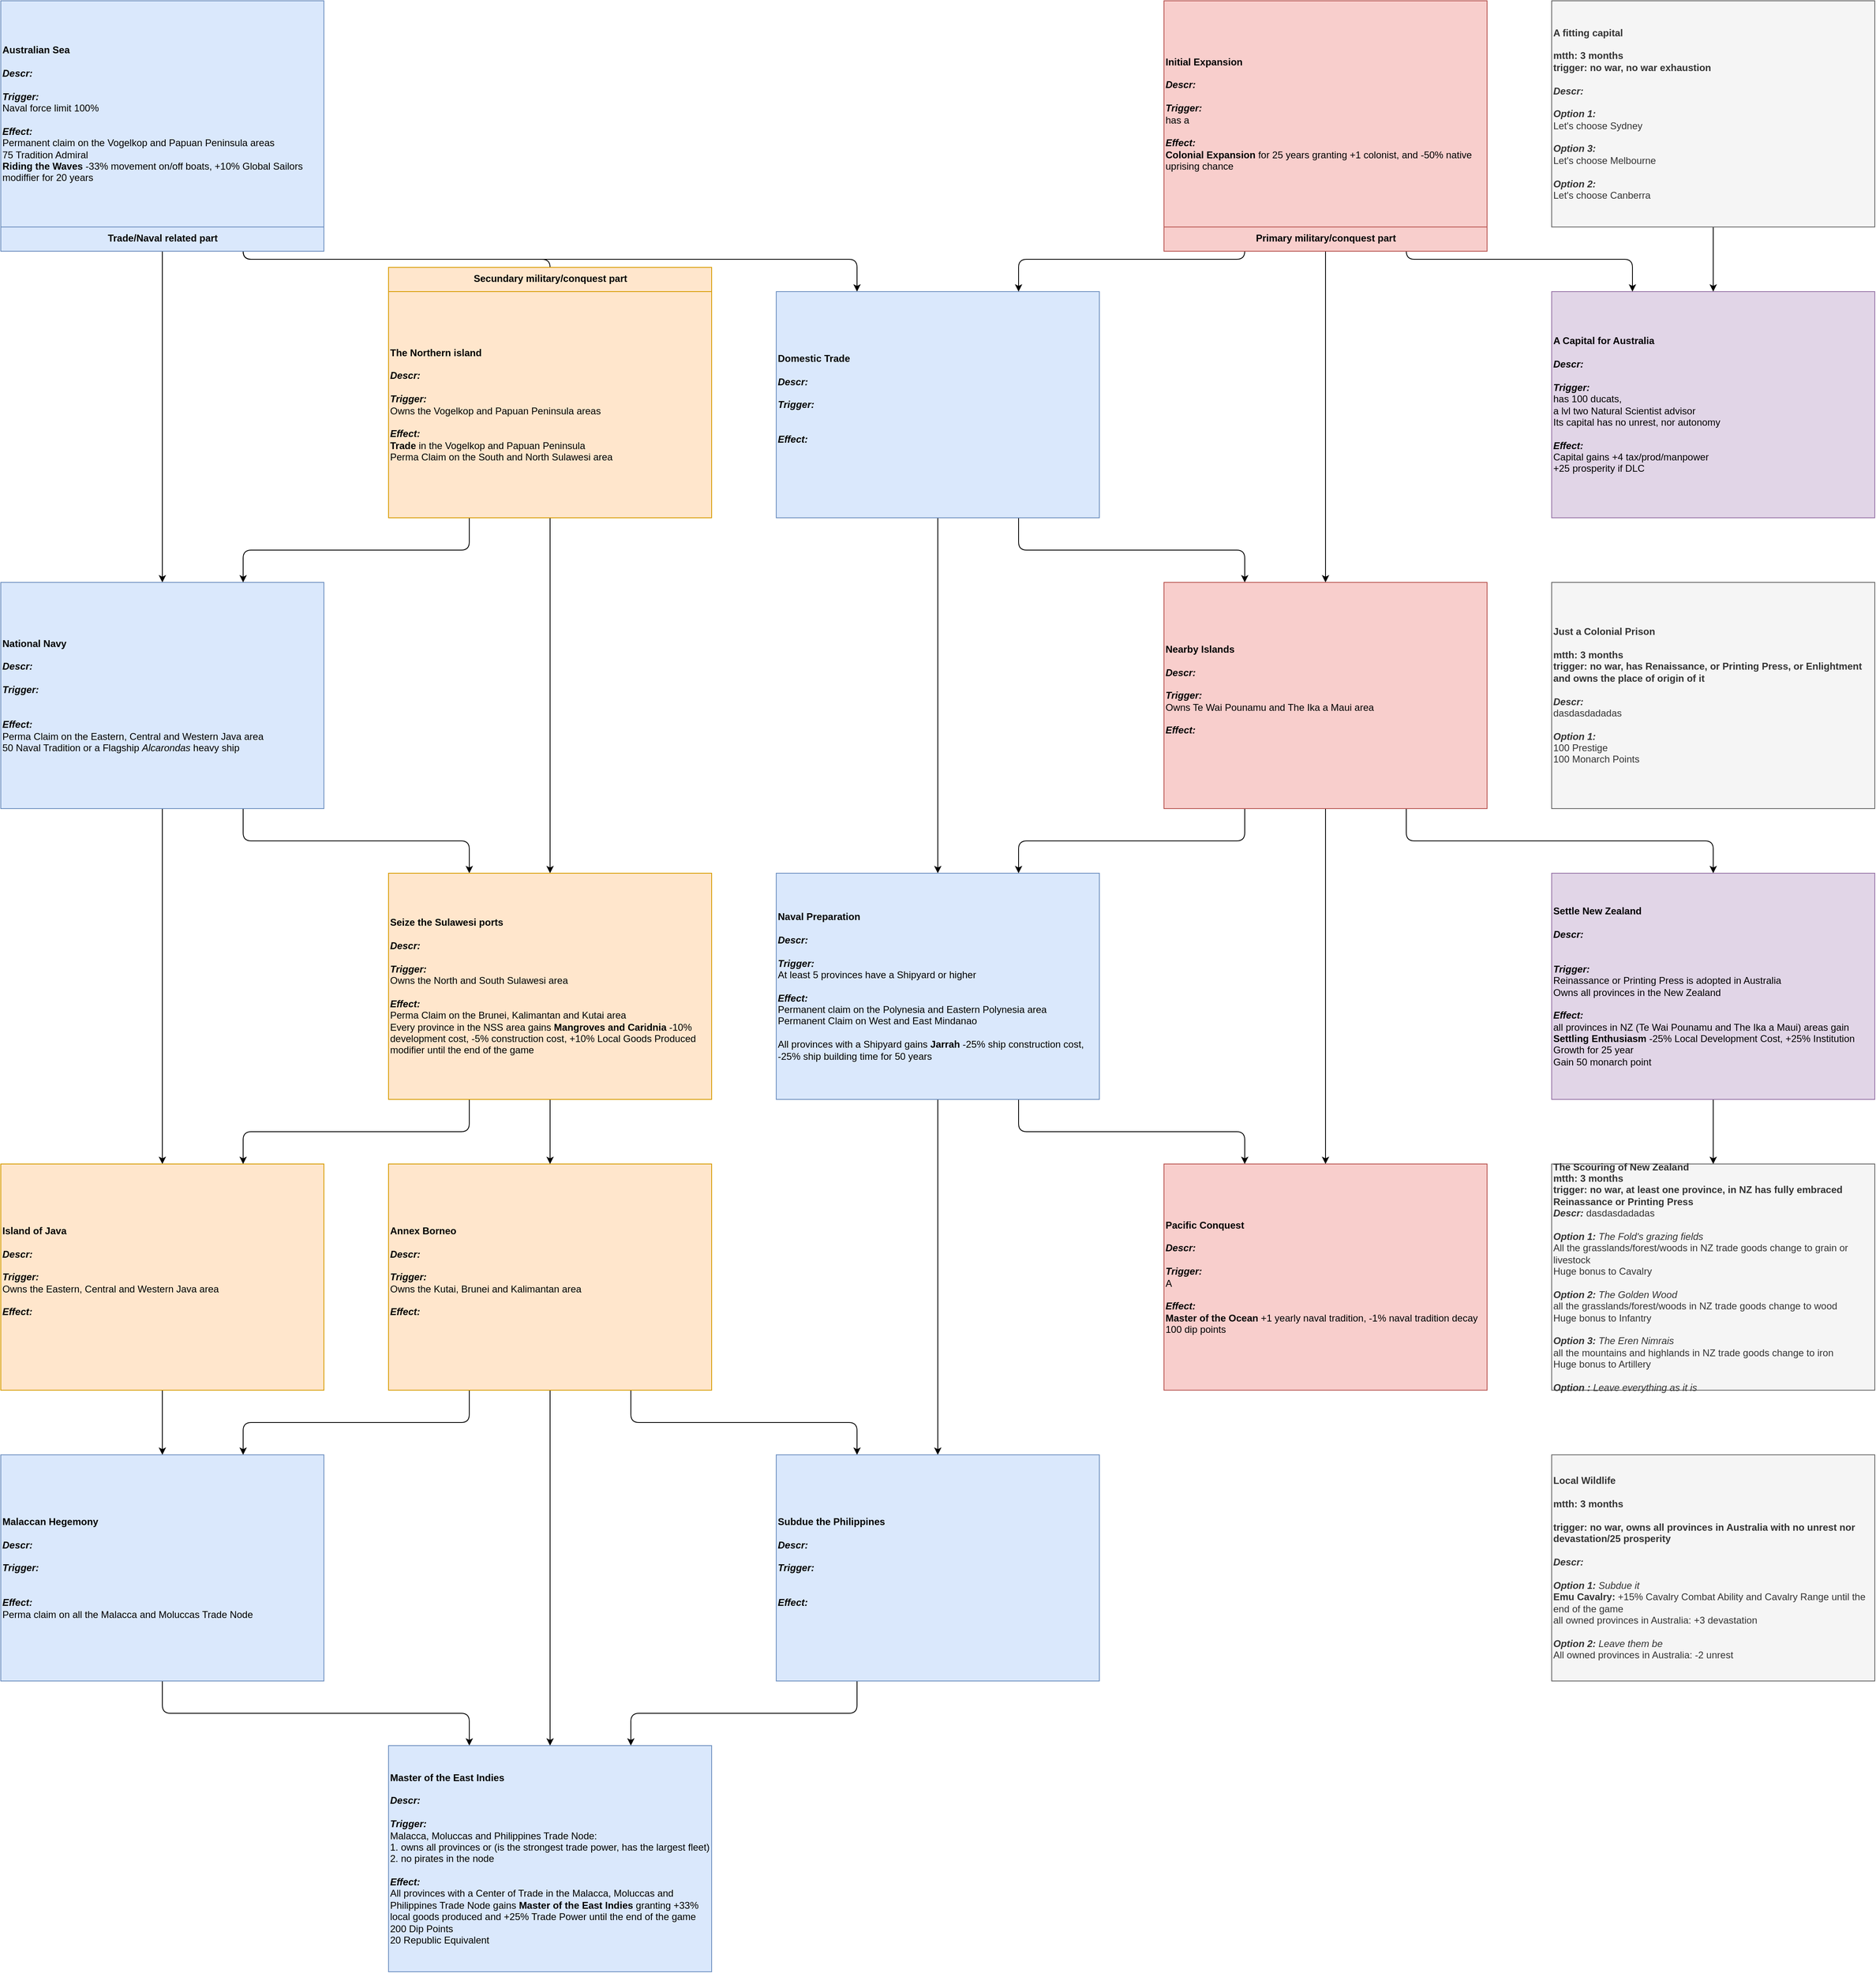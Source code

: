 <mxfile version="12.9.13" type="device"><diagram id="kzSDAJDjx9IFy4JvHGh8" name="Missions"><mxGraphModel dx="2514" dy="822" grid="1" gridSize="10" guides="1" tooltips="1" connect="1" arrows="1" fold="1" page="1" pageScale="1" pageWidth="827" pageHeight="1169" math="0" shadow="0"><root><mxCell id="0"/><mxCell id="1" parent="0"/><mxCell id="Hifq5IkfQWLHuLUF-LU--10" value="&lt;div style=&quot;font-size: 12px&quot; align=&quot;left&quot;&gt;&lt;b&gt;Just a Colonial Prison&lt;/b&gt;&lt;/div&gt;&lt;div style=&quot;font-size: 12px&quot; align=&quot;left&quot;&gt;&lt;b&gt;&lt;br&gt;&lt;/b&gt;&lt;/div&gt;&lt;div style=&quot;font-size: 12px&quot; align=&quot;left&quot;&gt;&lt;div align=&quot;left&quot;&gt;&lt;b&gt;mtth: 3 months&lt;/b&gt;&lt;/div&gt;&lt;div align=&quot;left&quot;&gt;&lt;b&gt;trigger: no war, has Renaissance, or Printing Press, or Enlightment and owns the place of origin of it&lt;/b&gt;&lt;/div&gt;&lt;div align=&quot;left&quot;&gt;&lt;b&gt;&lt;br&gt;&lt;/b&gt;&lt;/div&gt;&lt;/div&gt;&lt;div style=&quot;font-size: 12px&quot; align=&quot;left&quot;&gt;&lt;b&gt;&lt;i&gt;Descr:&lt;/i&gt;&lt;/b&gt;&lt;/div&gt;&lt;div style=&quot;font-size: 12px&quot; align=&quot;left&quot;&gt;dasdasdadadas&lt;/div&gt;&lt;div style=&quot;font-size: 12px&quot; align=&quot;left&quot;&gt;&lt;br&gt;&lt;/div&gt;&lt;div style=&quot;font-size: 12px&quot; align=&quot;left&quot;&gt;&lt;b&gt;&lt;i&gt;Option 1:&lt;/i&gt;&lt;/b&gt;&lt;/div&gt;&lt;div style=&quot;font-size: 12px&quot; align=&quot;left&quot;&gt;100 Prestige&lt;/div&gt;&lt;div style=&quot;font-size: 12px&quot; align=&quot;left&quot;&gt;100 Monarch Points&lt;/div&gt;" style="rounded=0;whiteSpace=wrap;html=1;align=left;fontSize=12;fillColor=#f5f5f5;strokeColor=#666666;fontColor=#333333;" parent="1" vertex="1"><mxGeometry x="1920" y="720" width="400" height="280" as="geometry"/></mxCell><mxCell id="7qB0Jm-xOEijIZ-KUO2H-31" value="" style="edgeStyle=orthogonalEdgeStyle;rounded=1;orthogonalLoop=1;jettySize=auto;html=1;" parent="1" source="DmgnqgOjDcWuOeu8B90y-36" target="7qB0Jm-xOEijIZ-KUO2H-30" edge="1"><mxGeometry relative="1" as="geometry"/></mxCell><mxCell id="DmgnqgOjDcWuOeu8B90y-36" value="&lt;div style=&quot;font-size: 12px&quot; align=&quot;left&quot;&gt;&lt;b&gt;Settle New Zealand&lt;/b&gt;&lt;/div&gt;&lt;div style=&quot;font-size: 12px&quot; align=&quot;left&quot;&gt;&lt;br&gt;&lt;/div&gt;&lt;div style=&quot;font-size: 12px&quot; align=&quot;left&quot;&gt;&lt;b&gt;&lt;i&gt;Descr:&lt;/i&gt;&lt;/b&gt;&lt;/div&gt;&lt;div style=&quot;font-size: 12px&quot; align=&quot;left&quot;&gt;&lt;br&gt;&lt;/div&gt;&lt;div style=&quot;font-size: 12px&quot; align=&quot;left&quot;&gt;&lt;br&gt;&lt;/div&gt;&lt;div style=&quot;font-size: 12px&quot; align=&quot;left&quot;&gt;&lt;b&gt;&lt;i&gt;Trigger:&lt;/i&gt;&lt;/b&gt;&lt;/div&gt;&lt;div style=&quot;font-size: 12px&quot; align=&quot;left&quot;&gt;Reinassance or Printing Press is adopted in Australia&lt;/div&gt;&lt;div style=&quot;font-size: 12px&quot; align=&quot;left&quot;&gt;Owns all provinces in the New Zealand&lt;/div&gt;&lt;div style=&quot;font-size: 12px&quot; align=&quot;left&quot;&gt;&lt;br&gt;&lt;/div&gt;&lt;div style=&quot;font-size: 12px&quot; align=&quot;left&quot;&gt;&lt;b&gt;&lt;i&gt;Effect:&lt;/i&gt;&lt;/b&gt;&lt;/div&gt;&lt;div style=&quot;font-size: 12px&quot; align=&quot;left&quot;&gt;all provinces in NZ (Te Wai Pounamu and The Ika a Maui) areas gain &lt;b&gt;Settling Enthusiasm&lt;/b&gt;&amp;nbsp;-25% Local Development Cost, +25% Institution Growth for 25 year&lt;/div&gt;&lt;div style=&quot;font-size: 12px&quot; align=&quot;left&quot;&gt;Gain 50 monarch point&lt;/div&gt;" style="rounded=0;whiteSpace=wrap;html=1;align=left;fontSize=12;fillColor=#e1d5e7;strokeColor=#9673a6;" parent="1" vertex="1"><mxGeometry x="1920" y="1080" width="400" height="280" as="geometry"/></mxCell><mxCell id="7qB0Jm-xOEijIZ-KUO2H-30" value="&lt;div style=&quot;font-size: 12px&quot; align=&quot;left&quot;&gt;&lt;b&gt;The Scouring of New Zealand&lt;/b&gt;&lt;/div&gt;&lt;div style=&quot;font-size: 12px&quot; align=&quot;left&quot;&gt;&lt;div align=&quot;left&quot;&gt;&lt;b&gt;mtth: 3 months&lt;/b&gt;&lt;br&gt;&lt;/div&gt;&lt;div align=&quot;left&quot;&gt;&lt;b&gt;trigger: no war, at least one province, in NZ has fully embraced Reinassance or Printing Press&lt;/b&gt;&lt;/div&gt;&lt;/div&gt;&lt;div style=&quot;font-size: 12px&quot; align=&quot;left&quot;&gt;&lt;b style=&quot;font-style: italic&quot;&gt;Descr:&lt;/b&gt;&lt;span&gt;&amp;nbsp;&lt;/span&gt;&lt;span&gt;dasdasdadadas&lt;/span&gt;&lt;br&gt;&lt;/div&gt;&lt;div style=&quot;font-size: 12px&quot; align=&quot;left&quot;&gt;&lt;br&gt;&lt;/div&gt;&lt;div style=&quot;font-size: 12px&quot; align=&quot;left&quot;&gt;&lt;i&gt;&lt;b&gt;Option 1: &lt;/b&gt;The Fold's grazing fields&lt;/i&gt;&lt;/div&gt;&lt;div style=&quot;font-size: 12px&quot; align=&quot;left&quot;&gt;All the grasslands/forest/woods in NZ trade goods change to grain or livestock&lt;/div&gt;&lt;div style=&quot;font-size: 12px&quot; align=&quot;left&quot;&gt;Huge bonus to Cavalry&lt;/div&gt;&lt;div style=&quot;font-size: 12px&quot; align=&quot;left&quot;&gt;&lt;br&gt;&lt;/div&gt;&lt;i&gt;&lt;b&gt;Option 2:&lt;/b&gt;&amp;nbsp;The Golden Wood&lt;/i&gt;&lt;div style=&quot;font-size: 12px&quot; align=&quot;left&quot;&gt;&lt;span&gt;all the grasslands/forest/woods in NZ&amp;nbsp;&lt;/span&gt;&lt;span&gt;trade goods&lt;/span&gt;&lt;span&gt;&amp;nbsp;&lt;/span&gt;&lt;span&gt;change to wood&lt;/span&gt;&lt;br&gt;&lt;/div&gt;&lt;div style=&quot;font-size: 12px&quot; align=&quot;left&quot;&gt;Huge bonus to Infantry&lt;span&gt;&lt;br&gt;&lt;/span&gt;&lt;/div&gt;&lt;div style=&quot;font-size: 12px&quot; align=&quot;left&quot;&gt;&lt;span&gt;&lt;br&gt;&lt;/span&gt;&lt;/div&gt;&lt;div style=&quot;font-size: 12px&quot; align=&quot;left&quot;&gt;&lt;span&gt;&lt;i&gt;&lt;b&gt;Option 3:&lt;/b&gt;&amp;nbsp;The Eren Nimrais&lt;/i&gt;&lt;/span&gt;&lt;/div&gt;&lt;div style=&quot;font-size: 12px&quot; align=&quot;left&quot;&gt;&lt;span&gt;all the mountains and highlands in NZ trade goods change to iron&lt;/span&gt;&lt;/div&gt;&lt;div style=&quot;font-size: 12px&quot; align=&quot;left&quot;&gt;&lt;span&gt;Huge bonus to Artillery&lt;/span&gt;&lt;/div&gt;&lt;div style=&quot;font-size: 12px&quot; align=&quot;left&quot;&gt;&lt;br&gt;&lt;/div&gt;&lt;div style=&quot;font-size: 12px&quot; align=&quot;left&quot;&gt;&lt;i&gt;&lt;b&gt;Option :&lt;/b&gt;&amp;nbsp;Leave everything as it is&lt;/i&gt;&lt;/div&gt;" style="rounded=0;whiteSpace=wrap;html=1;align=left;fontSize=12;fillColor=#f5f5f5;strokeColor=#666666;fontColor=#333333;" parent="1" vertex="1"><mxGeometry x="1920" y="1440" width="400" height="280" as="geometry"/></mxCell><mxCell id="KXQJS27H7fRWsJdH4ETP-3" value="&lt;div style=&quot;font-size: 12px&quot; align=&quot;left&quot;&gt;&lt;b&gt;Local Wildlife&lt;/b&gt;&lt;/div&gt;&lt;div style=&quot;font-size: 12px&quot; align=&quot;left&quot;&gt;&lt;b&gt;&lt;br&gt;&lt;/b&gt;&lt;/div&gt;&lt;div style=&quot;font-size: 12px&quot; align=&quot;left&quot;&gt;&lt;div align=&quot;left&quot;&gt;&lt;b&gt;mtth: 3 months&lt;/b&gt;&lt;br&gt;&lt;/div&gt;&lt;div align=&quot;left&quot;&gt;&lt;b&gt;&lt;br&gt;&lt;/b&gt;&lt;/div&gt;&lt;div align=&quot;left&quot;&gt;&lt;b&gt;trigger: no war, owns all provinces in Australia with no unrest nor devastation/25 prosperity&lt;/b&gt;&lt;/div&gt;&lt;div align=&quot;left&quot;&gt;&lt;b&gt;&lt;br&gt;&lt;/b&gt;&lt;/div&gt;&lt;/div&gt;&lt;div style=&quot;font-size: 12px&quot; align=&quot;left&quot;&gt;&lt;b style=&quot;font-style: italic&quot;&gt;Descr:&lt;/b&gt;&lt;span&gt;&amp;nbsp;&lt;/span&gt;&lt;br&gt;&lt;/div&gt;&lt;div style=&quot;font-size: 12px&quot; align=&quot;left&quot;&gt;&lt;br&gt;&lt;/div&gt;&lt;div style=&quot;font-size: 12px&quot; align=&quot;left&quot;&gt;&lt;i&gt;&lt;b&gt;Option 1: &lt;/b&gt;Subdue it&lt;/i&gt;&lt;/div&gt;&lt;div style=&quot;font-size: 12px&quot; align=&quot;left&quot;&gt;&lt;b&gt;Emu Cavalry:&lt;/b&gt;&amp;nbsp;+15% Cavalry Combat Ability and Cavalry Range until the end of the game&lt;/div&gt;&lt;div style=&quot;font-size: 12px&quot; align=&quot;left&quot;&gt;all owned provinces in Australia: +3 devastation&lt;/div&gt;&lt;div style=&quot;font-size: 12px&quot; align=&quot;left&quot;&gt;&lt;br&gt;&lt;/div&gt;&lt;div style=&quot;font-size: 12px&quot; align=&quot;left&quot;&gt;&lt;i&gt;&lt;b&gt;Option 2: &lt;/b&gt;Leave them be&lt;/i&gt;&lt;/div&gt;&lt;div style=&quot;font-size: 12px&quot; align=&quot;left&quot;&gt;All owned provinces in Australia: -2 unrest&lt;/div&gt;" style="rounded=0;whiteSpace=wrap;html=1;align=left;fontSize=12;fillColor=#f5f5f5;strokeColor=#666666;fontColor=#333333;" parent="1" vertex="1"><mxGeometry x="1920" y="1800" width="400" height="280" as="geometry"/></mxCell><mxCell id="Hifq5IkfQWLHuLUF-LU--17" value="&lt;div style=&quot;font-size: 12px&quot; align=&quot;left&quot;&gt;&lt;b&gt;A Capital for Australia&lt;/b&gt;&lt;/div&gt;&lt;div style=&quot;font-size: 12px&quot; align=&quot;left&quot;&gt;&lt;b&gt;&lt;br&gt;&lt;/b&gt;&lt;/div&gt;&lt;div style=&quot;font-size: 12px&quot; align=&quot;left&quot;&gt;&lt;font style=&quot;font-size: 12px&quot;&gt;&lt;span style=&quot;font-size: 12px&quot;&gt;&lt;font style=&quot;font-size: 12px&quot;&gt;&lt;i style=&quot;font-size: 12px&quot;&gt;&lt;b style=&quot;font-size: 12px&quot;&gt;Descr:&lt;/b&gt;&lt;/i&gt;&lt;/font&gt;&lt;/span&gt;&lt;/font&gt;&lt;/div&gt;&lt;div style=&quot;font-size: 12px&quot; align=&quot;left&quot;&gt;&lt;div align=&quot;left&quot; style=&quot;font-size: 12px&quot;&gt;&lt;br&gt;&lt;/div&gt;&lt;/div&gt;&lt;div style=&quot;font-size: 12px&quot; align=&quot;left&quot;&gt;&lt;font style=&quot;font-size: 12px&quot;&gt;&lt;b style=&quot;font-size: 12px&quot;&gt;&lt;i style=&quot;font-size: 12px&quot;&gt;Trigger:&lt;/i&gt;&lt;/b&gt;&lt;/font&gt;&lt;/div&gt;&lt;div style=&quot;font-size: 12px&quot; align=&quot;left&quot;&gt;has 100 ducats,&lt;/div&gt;&lt;div style=&quot;font-size: 12px&quot; align=&quot;left&quot;&gt;a lvl two Natural Scientist advisor&amp;nbsp;&lt;/div&gt;&lt;div style=&quot;font-size: 12px&quot; align=&quot;left&quot;&gt;Its capital has no unrest, nor autonomy&lt;/div&gt;&lt;div style=&quot;font-size: 12px&quot; align=&quot;left&quot;&gt;&lt;br&gt;&lt;/div&gt;&lt;div style=&quot;font-size: 12px&quot; align=&quot;left&quot;&gt;&lt;font style=&quot;font-size: 12px&quot;&gt;&lt;font style=&quot;font-size: 12px&quot;&gt;&lt;b style=&quot;font-size: 12px&quot;&gt;&lt;i style=&quot;font-size: 12px&quot;&gt;Effect:&lt;/i&gt;&lt;/b&gt;&lt;/font&gt;&lt;/font&gt;&lt;/div&gt;&lt;div style=&quot;font-size: 12px&quot; align=&quot;left&quot;&gt;Capital gains +4 tax/prod/manpower&lt;/div&gt;&lt;div style=&quot;font-size: 12px&quot; align=&quot;left&quot;&gt;+25 prosperity if DLC&lt;/div&gt;" style="rounded=0;whiteSpace=wrap;html=1;align=left;fontSize=12;fillColor=#e1d5e7;strokeColor=#9673a6;" parent="1" vertex="1"><mxGeometry x="1920" y="360" width="400" height="280" as="geometry"/></mxCell><mxCell id="7qB0Jm-xOEijIZ-KUO2H-29" style="edgeStyle=orthogonalEdgeStyle;rounded=1;orthogonalLoop=1;jettySize=auto;html=1;exitX=0.5;exitY=1;exitDx=0;exitDy=0;" parent="1" source="7qB0Jm-xOEijIZ-KUO2H-27" target="Hifq5IkfQWLHuLUF-LU--17" edge="1"><mxGeometry relative="1" as="geometry"/></mxCell><mxCell id="7qB0Jm-xOEijIZ-KUO2H-27" value="&lt;div style=&quot;font-size: 12px&quot; align=&quot;left&quot;&gt;&lt;b&gt;A fitting capital&lt;/b&gt;&lt;/div&gt;&lt;div style=&quot;font-size: 12px&quot; align=&quot;left&quot;&gt;&lt;b&gt;&lt;br&gt;&lt;/b&gt;&lt;/div&gt;&lt;div style=&quot;font-size: 12px&quot; align=&quot;left&quot;&gt;&lt;b&gt;mtth: 3 months&lt;/b&gt;&lt;/div&gt;&lt;div style=&quot;font-size: 12px&quot; align=&quot;left&quot;&gt;&lt;b&gt;trigger: no war, no war exhaustion&lt;/b&gt;&lt;/div&gt;&lt;div style=&quot;font-size: 12px&quot; align=&quot;left&quot;&gt;&lt;b&gt;&lt;br&gt;&lt;/b&gt;&lt;/div&gt;&lt;div style=&quot;font-size: 12px&quot; align=&quot;left&quot;&gt;&lt;font style=&quot;font-size: 12px&quot;&gt;&lt;span style=&quot;font-size: 12px&quot;&gt;&lt;font style=&quot;font-size: 12px&quot;&gt;&lt;i style=&quot;font-size: 12px&quot;&gt;&lt;b style=&quot;font-size: 12px&quot;&gt;Descr:&lt;/b&gt;&lt;/i&gt;&lt;/font&gt;&lt;/span&gt;&lt;/font&gt;&lt;/div&gt;&lt;div style=&quot;font-size: 12px&quot; align=&quot;left&quot;&gt;&lt;div align=&quot;left&quot; style=&quot;font-size: 12px&quot;&gt;&lt;br&gt;&lt;/div&gt;&lt;/div&gt;&lt;div style=&quot;font-size: 12px&quot; align=&quot;left&quot;&gt;&lt;font style=&quot;font-size: 12px&quot;&gt;&lt;b style=&quot;font-size: 12px&quot;&gt;&lt;i style=&quot;font-size: 12px&quot;&gt;Option 1:&lt;/i&gt;&lt;/b&gt;&lt;/font&gt;&lt;/div&gt;&lt;div style=&quot;font-size: 12px&quot; align=&quot;left&quot;&gt;Let's choose Sydney&lt;br&gt;&lt;/div&gt;&lt;div style=&quot;font-size: 12px&quot; align=&quot;left&quot;&gt;&lt;br&gt;&lt;/div&gt;&lt;div style=&quot;font-size: 12px&quot; align=&quot;left&quot;&gt;&lt;b&gt;&lt;i&gt;Option 3:&lt;/i&gt;&lt;/b&gt;&lt;/div&gt;&lt;div style=&quot;font-size: 12px&quot; align=&quot;left&quot;&gt;Let's choose Melbourne&lt;/div&gt;&lt;div style=&quot;font-size: 12px&quot; align=&quot;left&quot;&gt;&lt;br&gt;&lt;/div&gt;&lt;div style=&quot;font-size: 12px&quot; align=&quot;left&quot;&gt;&lt;div align=&quot;left&quot;&gt;&lt;b&gt;&lt;i&gt;Option 2:&lt;/i&gt;&lt;/b&gt;&lt;/div&gt;&lt;div align=&quot;left&quot;&gt;&lt;span&gt;Let's choose Canberra&lt;/span&gt;&lt;/div&gt;&lt;/div&gt;" style="rounded=0;whiteSpace=wrap;html=1;align=left;fontSize=12;fillColor=#f5f5f5;strokeColor=#666666;fontColor=#333333;" parent="1" vertex="1"><mxGeometry x="1920" width="400" height="280" as="geometry"/></mxCell><mxCell id="DmgnqgOjDcWuOeu8B90y-5" style="edgeStyle=orthogonalEdgeStyle;rounded=1;orthogonalLoop=1;jettySize=auto;html=1;exitX=0.75;exitY=1;exitDx=0;exitDy=0;" parent="1" source="VS-WX2oO7uqrwknDHlsG-9" target="DmgnqgOjDcWuOeu8B90y-3" edge="1"><mxGeometry relative="1" as="geometry"/></mxCell><mxCell id="DmgnqgOjDcWuOeu8B90y-6" style="edgeStyle=orthogonalEdgeStyle;rounded=1;orthogonalLoop=1;jettySize=auto;html=1;exitX=0.75;exitY=1;exitDx=0;exitDy=0;entryX=0.25;entryY=0;entryDx=0;entryDy=0;" parent="1" source="VS-WX2oO7uqrwknDHlsG-9" target="DmgnqgOjDcWuOeu8B90y-1" edge="1"><mxGeometry relative="1" as="geometry"/></mxCell><mxCell id="7qB0Jm-xOEijIZ-KUO2H-5" value="" style="edgeStyle=orthogonalEdgeStyle;rounded=1;orthogonalLoop=1;jettySize=auto;html=1;" parent="1" source="VS-WX2oO7uqrwknDHlsG-9" target="DmgnqgOjDcWuOeu8B90y-10" edge="1"><mxGeometry relative="1" as="geometry"><mxPoint x="680" y="360" as="targetPoint"/></mxGeometry></mxCell><mxCell id="VS-WX2oO7uqrwknDHlsG-9" value="&lt;div style=&quot;font-size: 12px&quot;&gt;&lt;div&gt;&lt;b&gt;Australian Sea&lt;/b&gt;&lt;/div&gt;&lt;div&gt;&lt;b&gt;&lt;br&gt;&lt;/b&gt;&lt;/div&gt;&lt;div&gt;&lt;b&gt;&lt;i&gt;Descr:&lt;/i&gt;&lt;/b&gt;&lt;/div&gt;&lt;div&gt;&lt;br&gt;&lt;/div&gt;&lt;div&gt;&lt;b&gt;&lt;i&gt;Trigger:&lt;/i&gt;&lt;/b&gt;&lt;/div&gt;&lt;div&gt;Naval force limit 100%&lt;/div&gt;&lt;div&gt;&lt;br&gt;&lt;/div&gt;&lt;div&gt;&lt;b&gt;&lt;i&gt;Effect:&lt;/i&gt;&lt;/b&gt;&lt;/div&gt;&lt;div&gt;Permanent claim on the Vogelkop and Papuan Peninsula areas&lt;br&gt;&lt;/div&gt;&lt;div&gt;75 Tradition Admiral&lt;/div&gt;&lt;div&gt;&lt;b&gt;Riding the Waves&lt;/b&gt;&amp;nbsp;-33% movement on/off boats, +10% Global Sailors modiffier for 20 years&lt;/div&gt;&lt;/div&gt;" style="rounded=0;whiteSpace=wrap;html=1;align=left;fontSize=12;fillColor=#dae8fc;strokeColor=#6c8ebf;" parent="1" vertex="1"><mxGeometry width="400" height="280" as="geometry"/></mxCell><mxCell id="DmgnqgOjDcWuOeu8B90y-17" style="edgeStyle=orthogonalEdgeStyle;rounded=1;orthogonalLoop=1;jettySize=auto;html=1;exitX=0.75;exitY=1;exitDx=0;exitDy=0;entryX=0.25;entryY=0;entryDx=0;entryDy=0;" parent="1" source="DmgnqgOjDcWuOeu8B90y-10" target="DmgnqgOjDcWuOeu8B90y-15" edge="1"><mxGeometry relative="1" as="geometry"/></mxCell><mxCell id="7qB0Jm-xOEijIZ-KUO2H-11" style="edgeStyle=orthogonalEdgeStyle;rounded=1;orthogonalLoop=1;jettySize=auto;html=1;exitX=0.5;exitY=1;exitDx=0;exitDy=0;" parent="1" source="DmgnqgOjDcWuOeu8B90y-10" target="DmgnqgOjDcWuOeu8B90y-26" edge="1"><mxGeometry relative="1" as="geometry"/></mxCell><mxCell id="DmgnqgOjDcWuOeu8B90y-10" value="&lt;div style=&quot;font-size: 12px&quot;&gt;&lt;div&gt;&lt;b&gt;National Navy&lt;/b&gt;&lt;/div&gt;&lt;div&gt;&lt;b&gt;&lt;br&gt;&lt;/b&gt;&lt;/div&gt;&lt;div&gt;&lt;b&gt;&lt;i&gt;Descr:&lt;/i&gt;&lt;/b&gt;&lt;/div&gt;&lt;div&gt;&lt;br&gt;&lt;/div&gt;&lt;div&gt;&lt;b&gt;&lt;i&gt;Trigger:&lt;/i&gt;&lt;/b&gt;&lt;/div&gt;&lt;div&gt;&lt;br&gt;&lt;/div&gt;&lt;div&gt;&lt;br&gt;&lt;/div&gt;&lt;div&gt;&lt;b&gt;&lt;i&gt;Effect:&lt;/i&gt;&lt;/b&gt;&lt;/div&gt;&lt;div&gt;Perma Claim on the Eastern, Central and Western Java area&lt;/div&gt;&lt;div&gt;50 Naval Tradition or a Flagship&amp;nbsp;&lt;i&gt;Alcarondas&lt;/i&gt;&lt;b style=&quot;font-style: italic&quot;&gt;&amp;nbsp;&lt;/b&gt;heavy ship&lt;/div&gt;&lt;/div&gt;" style="rounded=0;whiteSpace=wrap;html=1;align=left;fontSize=12;fillColor=#dae8fc;strokeColor=#6c8ebf;" parent="1" vertex="1"><mxGeometry y="720" width="400" height="280" as="geometry"/></mxCell><mxCell id="DmgnqgOjDcWuOeu8B90y-44" style="edgeStyle=orthogonalEdgeStyle;rounded=1;orthogonalLoop=1;jettySize=auto;html=1;exitX=0.75;exitY=1;exitDx=0;exitDy=0;entryX=0.25;entryY=0;entryDx=0;entryDy=0;" parent="1" source="DmgnqgOjDcWuOeu8B90y-29" target="DmgnqgOjDcWuOeu8B90y-40" edge="1"><mxGeometry relative="1" as="geometry"/></mxCell><mxCell id="7qB0Jm-xOEijIZ-KUO2H-6" style="edgeStyle=orthogonalEdgeStyle;rounded=1;orthogonalLoop=1;jettySize=auto;html=1;exitX=0.5;exitY=1;exitDx=0;exitDy=0;" parent="1" source="DmgnqgOjDcWuOeu8B90y-26" target="DmgnqgOjDcWuOeu8B90y-45" edge="1"><mxGeometry relative="1" as="geometry"/></mxCell><mxCell id="DmgnqgOjDcWuOeu8B90y-26" value="&lt;div style=&quot;font-size: 12px&quot;&gt;&lt;div&gt;&lt;b&gt;Island of Java&lt;/b&gt;&lt;/div&gt;&lt;div&gt;&lt;b&gt;&lt;br&gt;&lt;/b&gt;&lt;/div&gt;&lt;div&gt;&lt;b&gt;&lt;i&gt;Descr:&lt;/i&gt;&lt;/b&gt;&lt;/div&gt;&lt;div&gt;&lt;br&gt;&lt;/div&gt;&lt;div&gt;&lt;b&gt;&lt;i&gt;Trigger:&lt;/i&gt;&lt;/b&gt;&lt;/div&gt;&lt;div&gt;Owns the Eastern, Central and Western Java area&lt;/div&gt;&lt;div&gt;&lt;br&gt;&lt;/div&gt;&lt;div&gt;&lt;b&gt;&lt;i&gt;Effect:&lt;/i&gt;&lt;/b&gt;&lt;/div&gt;&lt;div&gt;&lt;br&gt;&lt;/div&gt;&lt;/div&gt;" style="rounded=0;whiteSpace=wrap;html=1;align=left;fontSize=12;fillColor=#ffe6cc;strokeColor=#d79b00;" parent="1" vertex="1"><mxGeometry y="1440" width="400" height="280" as="geometry"/></mxCell><mxCell id="7qB0Jm-xOEijIZ-KUO2H-7" style="edgeStyle=orthogonalEdgeStyle;rounded=1;orthogonalLoop=1;jettySize=auto;html=1;exitX=0.25;exitY=1;exitDx=0;exitDy=0;entryX=0.75;entryY=0;entryDx=0;entryDy=0;" parent="1" source="DmgnqgOjDcWuOeu8B90y-29" target="DmgnqgOjDcWuOeu8B90y-45" edge="1"><mxGeometry relative="1" as="geometry"/></mxCell><mxCell id="7qB0Jm-xOEijIZ-KUO2H-15" value="" style="edgeStyle=orthogonalEdgeStyle;rounded=1;orthogonalLoop=1;jettySize=auto;html=1;" parent="1" source="DmgnqgOjDcWuOeu8B90y-29" target="7qB0Jm-xOEijIZ-KUO2H-12" edge="1"><mxGeometry relative="1" as="geometry"><mxPoint x="680" y="1800" as="targetPoint"/></mxGeometry></mxCell><mxCell id="DmgnqgOjDcWuOeu8B90y-29" value="&lt;div style=&quot;font-size: 12px&quot;&gt;&lt;div&gt;&lt;b&gt;Annex Borneo&lt;/b&gt;&lt;/div&gt;&lt;div&gt;&lt;b&gt;&lt;br&gt;&lt;/b&gt;&lt;/div&gt;&lt;div&gt;&lt;b&gt;&lt;i&gt;Descr:&lt;/i&gt;&lt;/b&gt;&lt;/div&gt;&lt;div&gt;&lt;br&gt;&lt;/div&gt;&lt;div&gt;&lt;b&gt;&lt;i&gt;Trigger:&lt;/i&gt;&lt;/b&gt;&lt;/div&gt;&lt;div&gt;Owns the Kutai, Brunei and Kalimantan area&lt;/div&gt;&lt;div&gt;&lt;br&gt;&lt;/div&gt;&lt;div&gt;&lt;b&gt;&lt;i&gt;Effect:&lt;/i&gt;&lt;/b&gt;&lt;/div&gt;&lt;div&gt;&lt;br&gt;&lt;/div&gt;&lt;/div&gt;" style="rounded=0;whiteSpace=wrap;html=1;align=left;fontSize=12;fillColor=#ffe6cc;strokeColor=#d79b00;" parent="1" vertex="1"><mxGeometry x="480" y="1440" width="400" height="280" as="geometry"/></mxCell><mxCell id="DmgnqgOjDcWuOeu8B90y-25" style="edgeStyle=orthogonalEdgeStyle;rounded=1;orthogonalLoop=1;jettySize=auto;html=1;exitX=0.75;exitY=1;exitDx=0;exitDy=0;entryX=0.25;entryY=0;entryDx=0;entryDy=0;" parent="1" source="DmgnqgOjDcWuOeu8B90y-1" target="DmgnqgOjDcWuOeu8B90y-23" edge="1"><mxGeometry relative="1" as="geometry"/></mxCell><mxCell id="DmgnqgOjDcWuOeu8B90y-32" value="" style="edgeStyle=orthogonalEdgeStyle;rounded=1;orthogonalLoop=1;jettySize=auto;html=1;" parent="1" source="DmgnqgOjDcWuOeu8B90y-1" target="DmgnqgOjDcWuOeu8B90y-31" edge="1"><mxGeometry relative="1" as="geometry"/></mxCell><mxCell id="DmgnqgOjDcWuOeu8B90y-1" value="&lt;div style=&quot;font-size: 12px&quot;&gt;&lt;div&gt;&lt;b&gt;Domestic Trade&lt;/b&gt;&lt;/div&gt;&lt;div&gt;&lt;b&gt;&lt;br&gt;&lt;/b&gt;&lt;/div&gt;&lt;div&gt;&lt;b&gt;&lt;i&gt;Descr:&lt;/i&gt;&lt;/b&gt;&lt;/div&gt;&lt;div&gt;&lt;br&gt;&lt;/div&gt;&lt;div&gt;&lt;b&gt;&lt;i&gt;Trigger:&lt;/i&gt;&lt;/b&gt;&lt;/div&gt;&lt;div&gt;&lt;br&gt;&lt;/div&gt;&lt;div&gt;&lt;br&gt;&lt;/div&gt;&lt;div&gt;&lt;b&gt;&lt;i&gt;Effect:&lt;/i&gt;&lt;/b&gt;&lt;/div&gt;&lt;div&gt;&lt;br&gt;&lt;/div&gt;&lt;/div&gt;" style="rounded=0;whiteSpace=wrap;html=1;align=left;fontSize=12;fillColor=#dae8fc;strokeColor=#6c8ebf;" parent="1" vertex="1"><mxGeometry x="960" y="360" width="400" height="280" as="geometry"/></mxCell><mxCell id="DmgnqgOjDcWuOeu8B90y-55" style="edgeStyle=orthogonalEdgeStyle;rounded=1;orthogonalLoop=1;jettySize=auto;html=1;exitX=0.75;exitY=1;exitDx=0;exitDy=0;entryX=0.25;entryY=0;entryDx=0;entryDy=0;" parent="1" source="DmgnqgOjDcWuOeu8B90y-31" target="DmgnqgOjDcWuOeu8B90y-53" edge="1"><mxGeometry relative="1" as="geometry"/></mxCell><mxCell id="7qB0Jm-xOEijIZ-KUO2H-19" style="edgeStyle=orthogonalEdgeStyle;rounded=1;orthogonalLoop=1;jettySize=auto;html=1;exitX=0.5;exitY=1;exitDx=0;exitDy=0;" parent="1" source="DmgnqgOjDcWuOeu8B90y-31" target="DmgnqgOjDcWuOeu8B90y-40" edge="1"><mxGeometry relative="1" as="geometry"/></mxCell><mxCell id="DmgnqgOjDcWuOeu8B90y-31" value="&lt;div style=&quot;font-size: 12px&quot;&gt;&lt;div&gt;&lt;b&gt;Naval Preparation&lt;/b&gt;&lt;/div&gt;&lt;div&gt;&lt;b&gt;&lt;br&gt;&lt;/b&gt;&lt;/div&gt;&lt;div&gt;&lt;b&gt;&lt;i&gt;Descr:&lt;/i&gt;&lt;/b&gt;&lt;/div&gt;&lt;div&gt;&lt;br&gt;&lt;/div&gt;&lt;div&gt;&lt;b&gt;&lt;i&gt;Trigger:&lt;/i&gt;&lt;/b&gt;&lt;/div&gt;&lt;div&gt;At least 5 provinces have a Shipyard or higher&lt;/div&gt;&lt;div&gt;&lt;br&gt;&lt;/div&gt;&lt;div&gt;&lt;b&gt;&lt;i&gt;Effect:&lt;/i&gt;&lt;/b&gt;&lt;/div&gt;&lt;div&gt;Permanent claim on the Polynesia and Eastern Polynesia area&lt;/div&gt;&lt;div&gt;Permanent Claim on West and East Mindanao&lt;/div&gt;&lt;div&gt;&lt;br&gt;&lt;/div&gt;&lt;div&gt;All provinces with a Shipyard gains &lt;b&gt;Jarrah&lt;/b&gt;&amp;nbsp;-25% ship construction cost, -25% ship building time for 50 years&lt;/div&gt;&lt;/div&gt;" style="rounded=0;whiteSpace=wrap;html=1;align=left;fontSize=12;fillColor=#dae8fc;strokeColor=#6c8ebf;" parent="1" vertex="1"><mxGeometry x="960" y="1080" width="400" height="280" as="geometry"/></mxCell><mxCell id="7qB0Jm-xOEijIZ-KUO2H-16" style="edgeStyle=orthogonalEdgeStyle;rounded=1;orthogonalLoop=1;jettySize=auto;html=1;exitX=0.25;exitY=1;exitDx=0;exitDy=0;entryX=0.75;entryY=0;entryDx=0;entryDy=0;" parent="1" source="DmgnqgOjDcWuOeu8B90y-40" target="7qB0Jm-xOEijIZ-KUO2H-12" edge="1"><mxGeometry relative="1" as="geometry"/></mxCell><mxCell id="DmgnqgOjDcWuOeu8B90y-40" value="&lt;div style=&quot;font-size: 12px&quot;&gt;&lt;div&gt;&lt;b&gt;Subdue the Philippines&lt;/b&gt;&lt;/div&gt;&lt;div&gt;&lt;b&gt;&lt;br&gt;&lt;/b&gt;&lt;/div&gt;&lt;div&gt;&lt;b&gt;&lt;i&gt;Descr:&lt;/i&gt;&lt;/b&gt;&lt;/div&gt;&lt;div&gt;&lt;br&gt;&lt;/div&gt;&lt;div&gt;&lt;b&gt;&lt;i&gt;Trigger:&lt;/i&gt;&lt;/b&gt;&lt;/div&gt;&lt;div&gt;&lt;br&gt;&lt;/div&gt;&lt;div&gt;&lt;br&gt;&lt;/div&gt;&lt;div&gt;&lt;b&gt;&lt;i&gt;Effect:&lt;/i&gt;&lt;/b&gt;&lt;/div&gt;&lt;div&gt;&lt;br&gt;&lt;/div&gt;&lt;/div&gt;" style="rounded=0;whiteSpace=wrap;html=1;align=left;fontSize=12;fillColor=#dae8fc;strokeColor=#6c8ebf;" parent="1" vertex="1"><mxGeometry x="960" y="1800" width="400" height="280" as="geometry"/></mxCell><mxCell id="7qB0Jm-xOEijIZ-KUO2H-13" value="" style="edgeStyle=orthogonalEdgeStyle;rounded=1;orthogonalLoop=1;jettySize=auto;html=1;exitX=0.5;exitY=1;exitDx=0;exitDy=0;entryX=0.25;entryY=0;entryDx=0;entryDy=0;" parent="1" source="DmgnqgOjDcWuOeu8B90y-45" target="7qB0Jm-xOEijIZ-KUO2H-12" edge="1"><mxGeometry relative="1" as="geometry"/></mxCell><mxCell id="DmgnqgOjDcWuOeu8B90y-45" value="&lt;div style=&quot;font-size: 12px&quot;&gt;&lt;div&gt;&lt;b&gt;Malaccan Hegemony&lt;/b&gt;&lt;/div&gt;&lt;div&gt;&lt;b&gt;&lt;br&gt;&lt;/b&gt;&lt;/div&gt;&lt;div&gt;&lt;b&gt;&lt;i&gt;Descr:&lt;/i&gt;&lt;/b&gt;&lt;/div&gt;&lt;div&gt;&lt;br&gt;&lt;/div&gt;&lt;div&gt;&lt;b&gt;&lt;i&gt;Trigger:&lt;/i&gt;&lt;/b&gt;&lt;/div&gt;&lt;div&gt;&lt;br&gt;&lt;/div&gt;&lt;div&gt;&lt;br&gt;&lt;/div&gt;&lt;div&gt;&lt;b&gt;&lt;i&gt;Effect:&lt;/i&gt;&lt;/b&gt;&lt;/div&gt;&lt;div&gt;Perma claim on all the Malacca and Moluccas Trade Node&lt;/div&gt;&lt;/div&gt;" style="rounded=0;whiteSpace=wrap;html=1;align=left;fontSize=12;fillColor=#dae8fc;strokeColor=#6c8ebf;" parent="1" vertex="1"><mxGeometry y="1800" width="400" height="280" as="geometry"/></mxCell><mxCell id="7qB0Jm-xOEijIZ-KUO2H-12" value="&lt;div style=&quot;font-size: 12px&quot;&gt;&lt;div&gt;&lt;b&gt;Master of the East Indies&lt;/b&gt;&lt;/div&gt;&lt;div&gt;&lt;b&gt;&lt;br&gt;&lt;/b&gt;&lt;/div&gt;&lt;div&gt;&lt;b&gt;&lt;i&gt;Descr:&lt;/i&gt;&lt;/b&gt;&lt;/div&gt;&lt;div&gt;&lt;br&gt;&lt;/div&gt;&lt;div&gt;&lt;b&gt;&lt;i&gt;Trigger:&lt;/i&gt;&lt;/b&gt;&lt;/div&gt;&lt;div&gt;Malacca, Moluccas and Philippines Trade Node:&lt;/div&gt;&lt;div&gt;1. owns all provinces or (is the strongest trade power, has the largest fleet)&lt;/div&gt;&lt;div&gt;2. no pirates in the node&lt;/div&gt;&lt;div&gt;&lt;div&gt;&lt;br&gt;&lt;/div&gt;&lt;/div&gt;&lt;div&gt;&lt;b&gt;&lt;i&gt;Effect:&lt;/i&gt;&lt;/b&gt;&lt;/div&gt;&lt;div&gt;All provinces with a Center of Trade in the Malacca, Moluccas and Philippines Trade Node gains &lt;b&gt;Master of the East Indies&lt;/b&gt;&amp;nbsp;granting +33% local goods produced and +25% Trade Power until the end of the game&lt;/div&gt;&lt;div&gt;200 Dip Points&lt;/div&gt;&lt;div&gt;20 Republic Equivalent&lt;/div&gt;&lt;/div&gt;" style="rounded=0;whiteSpace=wrap;html=1;align=left;fontSize=12;fillColor=#dae8fc;strokeColor=#6c8ebf;" parent="1" vertex="1"><mxGeometry x="480" y="2160" width="400" height="280" as="geometry"/></mxCell><mxCell id="w6SWjsJNd_PJqNKlExnE-12" value="" style="edgeStyle=orthogonalEdgeStyle;rounded=0;orthogonalLoop=1;jettySize=auto;html=1;" parent="1" edge="1"><mxGeometry relative="1" as="geometry"><mxPoint x="-1360" y="720.071" as="sourcePoint"/></mxGeometry></mxCell><mxCell id="w6SWjsJNd_PJqNKlExnE-16" value="" style="edgeStyle=orthogonalEdgeStyle;rounded=0;orthogonalLoop=1;jettySize=auto;html=1;" parent="1" edge="1"><mxGeometry relative="1" as="geometry"><mxPoint x="-1360" y="1120.071" as="sourcePoint"/></mxGeometry></mxCell><mxCell id="DmgnqgOjDcWuOeu8B90y-24" value="" style="edgeStyle=orthogonalEdgeStyle;rounded=1;orthogonalLoop=1;jettySize=auto;html=1;" parent="1" source="VS-WX2oO7uqrwknDHlsG-5" target="DmgnqgOjDcWuOeu8B90y-23" edge="1"><mxGeometry relative="1" as="geometry"/></mxCell><mxCell id="7qB0Jm-xOEijIZ-KUO2H-3" style="edgeStyle=orthogonalEdgeStyle;rounded=1;orthogonalLoop=1;jettySize=auto;html=1;exitX=0.25;exitY=1;exitDx=0;exitDy=0;entryX=0.75;entryY=0;entryDx=0;entryDy=0;" parent="1" source="VS-WX2oO7uqrwknDHlsG-5" target="DmgnqgOjDcWuOeu8B90y-1" edge="1"><mxGeometry relative="1" as="geometry"/></mxCell><mxCell id="y0Yw5qYxK-QlZqhDeqju-1" style="edgeStyle=orthogonalEdgeStyle;rounded=1;orthogonalLoop=1;jettySize=auto;html=1;exitX=0.75;exitY=1;exitDx=0;exitDy=0;entryX=0.25;entryY=0;entryDx=0;entryDy=0;" parent="1" source="VS-WX2oO7uqrwknDHlsG-5" target="Hifq5IkfQWLHuLUF-LU--17" edge="1"><mxGeometry relative="1" as="geometry"/></mxCell><mxCell id="VS-WX2oO7uqrwknDHlsG-5" value="&lt;div style=&quot;font-size: 12px&quot;&gt;&lt;div&gt;&lt;b&gt;Initial Expansion&lt;/b&gt;&lt;/div&gt;&lt;div&gt;&lt;b&gt;&lt;br&gt;&lt;/b&gt;&lt;/div&gt;&lt;div&gt;&lt;b&gt;&lt;i&gt;Descr:&lt;/i&gt;&lt;/b&gt;&lt;/div&gt;&lt;div&gt;&lt;br&gt;&lt;/div&gt;&lt;div&gt;&lt;b&gt;&lt;i&gt;Trigger:&lt;/i&gt;&lt;/b&gt;&lt;/div&gt;&lt;div&gt;has a&amp;nbsp;&lt;/div&gt;&lt;div&gt;&lt;br&gt;&lt;/div&gt;&lt;div&gt;&lt;b&gt;&lt;i&gt;Effect:&lt;/i&gt;&lt;/b&gt;&lt;/div&gt;&lt;div&gt;&lt;b&gt;Colonial Expansion&lt;/b&gt;&amp;nbsp;for 25 years granting +1 colonist, and -50% native uprising chance&lt;/div&gt;&lt;/div&gt;" style="rounded=0;whiteSpace=wrap;html=1;align=left;fontSize=12;fillColor=#f8cecc;strokeColor=#b85450;" parent="1" vertex="1"><mxGeometry x="1440" width="400" height="280" as="geometry"/></mxCell><mxCell id="DmgnqgOjDcWuOeu8B90y-38" style="edgeStyle=orthogonalEdgeStyle;rounded=1;orthogonalLoop=1;jettySize=auto;html=1;exitX=0.75;exitY=1;exitDx=0;exitDy=0;" parent="1" source="DmgnqgOjDcWuOeu8B90y-23" target="DmgnqgOjDcWuOeu8B90y-36" edge="1"><mxGeometry relative="1" as="geometry"/></mxCell><mxCell id="DmgnqgOjDcWuOeu8B90y-54" value="" style="edgeStyle=orthogonalEdgeStyle;rounded=1;orthogonalLoop=1;jettySize=auto;html=1;" parent="1" source="DmgnqgOjDcWuOeu8B90y-23" target="DmgnqgOjDcWuOeu8B90y-53" edge="1"><mxGeometry relative="1" as="geometry"/></mxCell><mxCell id="7qB0Jm-xOEijIZ-KUO2H-18" style="edgeStyle=orthogonalEdgeStyle;rounded=1;orthogonalLoop=1;jettySize=auto;html=1;exitX=0.25;exitY=1;exitDx=0;exitDy=0;entryX=0.75;entryY=0;entryDx=0;entryDy=0;" parent="1" source="DmgnqgOjDcWuOeu8B90y-23" target="DmgnqgOjDcWuOeu8B90y-31" edge="1"><mxGeometry relative="1" as="geometry"/></mxCell><mxCell id="DmgnqgOjDcWuOeu8B90y-23" value="&lt;div style=&quot;font-size: 12px&quot;&gt;&lt;div&gt;&lt;b&gt;Nearby Islands&lt;/b&gt;&lt;/div&gt;&lt;div&gt;&lt;b&gt;&lt;br&gt;&lt;/b&gt;&lt;/div&gt;&lt;div&gt;&lt;b&gt;&lt;i&gt;Descr:&lt;/i&gt;&lt;/b&gt;&lt;/div&gt;&lt;div&gt;&lt;br&gt;&lt;/div&gt;&lt;div&gt;&lt;b&gt;&lt;i&gt;Trigger:&lt;/i&gt;&lt;/b&gt;&lt;/div&gt;&lt;div&gt;Owns Te Wai Pounamu and The Ika a Maui area&lt;/div&gt;&lt;div&gt;&lt;br&gt;&lt;/div&gt;&lt;div&gt;&lt;b&gt;&lt;i&gt;Effect:&lt;/i&gt;&lt;/b&gt;&lt;/div&gt;&lt;div&gt;&lt;br&gt;&lt;/div&gt;&lt;/div&gt;" style="rounded=0;whiteSpace=wrap;html=1;align=left;fontSize=12;fillColor=#f8cecc;strokeColor=#b85450;" parent="1" vertex="1"><mxGeometry x="1440" y="720" width="400" height="280" as="geometry"/></mxCell><mxCell id="DmgnqgOjDcWuOeu8B90y-53" value="&lt;div style=&quot;font-size: 12px&quot;&gt;&lt;div&gt;&lt;b&gt;Pacific Conquest&lt;/b&gt;&lt;/div&gt;&lt;div&gt;&lt;b&gt;&lt;br&gt;&lt;/b&gt;&lt;/div&gt;&lt;div&gt;&lt;b&gt;&lt;i&gt;Descr:&lt;/i&gt;&lt;/b&gt;&lt;/div&gt;&lt;div&gt;&lt;br&gt;&lt;/div&gt;&lt;div&gt;&lt;b&gt;&lt;i&gt;Trigger:&lt;/i&gt;&lt;/b&gt;&lt;/div&gt;&lt;div&gt;A&lt;/div&gt;&lt;div&gt;&lt;br&gt;&lt;/div&gt;&lt;div&gt;&lt;b&gt;&lt;i&gt;Effect:&lt;/i&gt;&lt;/b&gt;&lt;/div&gt;&lt;div&gt;&lt;b&gt;Master of the Ocean&lt;/b&gt;&amp;nbsp;+1 yearly naval tradition, -1% naval tradition decay&lt;/div&gt;&lt;div&gt;100 dip points&lt;/div&gt;&lt;/div&gt;" style="rounded=0;whiteSpace=wrap;html=1;align=left;fontSize=12;fillColor=#f8cecc;strokeColor=#b85450;" parent="1" vertex="1"><mxGeometry x="1440" y="1440" width="400" height="280" as="geometry"/></mxCell><mxCell id="yrQwM_ZOXLAgXuqmaFQ8-32" value="" style="edgeStyle=orthogonalEdgeStyle;orthogonalLoop=1;jettySize=auto;html=1;fontSize=12;rounded=0;" parent="1" edge="1"><mxGeometry relative="1" as="geometry"><mxPoint x="80" y="3520" as="sourcePoint"/></mxGeometry></mxCell><mxCell id="yrQwM_ZOXLAgXuqmaFQ8-34" value="" style="edgeStyle=orthogonalEdgeStyle;orthogonalLoop=1;jettySize=auto;html=1;fontSize=12;rounded=0;" parent="1" edge="1"><mxGeometry relative="1" as="geometry"><mxPoint x="-400" y="3520" as="sourcePoint"/></mxGeometry></mxCell><mxCell id="DmgnqgOjDcWuOeu8B90y-16" value="" style="edgeStyle=orthogonalEdgeStyle;rounded=1;orthogonalLoop=1;jettySize=auto;html=1;" parent="1" source="DmgnqgOjDcWuOeu8B90y-3" target="DmgnqgOjDcWuOeu8B90y-15" edge="1"><mxGeometry relative="1" as="geometry"/></mxCell><mxCell id="7qB0Jm-xOEijIZ-KUO2H-9" style="edgeStyle=orthogonalEdgeStyle;rounded=1;orthogonalLoop=1;jettySize=auto;html=1;exitX=0.25;exitY=1;exitDx=0;exitDy=0;entryX=0.75;entryY=0;entryDx=0;entryDy=0;" parent="1" source="DmgnqgOjDcWuOeu8B90y-3" target="DmgnqgOjDcWuOeu8B90y-10" edge="1"><mxGeometry relative="1" as="geometry"/></mxCell><mxCell id="DmgnqgOjDcWuOeu8B90y-3" value="&lt;div style=&quot;font-size: 12px&quot;&gt;&lt;b&gt;The Northern island&lt;/b&gt;&lt;/div&gt;&lt;div style=&quot;font-size: 12px&quot;&gt;&lt;b&gt;&lt;br&gt;&lt;/b&gt;&lt;/div&gt;&lt;div style=&quot;font-size: 12px&quot;&gt;&lt;font style=&quot;font-size: 12px&quot;&gt;&lt;b style=&quot;font-size: 12px&quot;&gt;&lt;i style=&quot;font-size: 12px&quot;&gt;Descr:&lt;/i&gt;&lt;/b&gt;&lt;/font&gt;&lt;/div&gt;&lt;div style=&quot;font-size: 12px&quot;&gt;&lt;br&gt;&lt;/div&gt;&lt;div style=&quot;font-size: 12px&quot;&gt;&lt;font style=&quot;font-size: 12px&quot;&gt;&lt;b style=&quot;font-size: 12px&quot;&gt;&lt;i style=&quot;font-size: 12px&quot;&gt;Trigger:&lt;/i&gt;&lt;/b&gt;&lt;/font&gt;&lt;/div&gt;&lt;div style=&quot;font-size: 12px&quot;&gt;&lt;font style=&quot;font-size: 12px&quot;&gt;Owns the Vogelkop and Papuan Peninsula areas&lt;/font&gt;&lt;/div&gt;&lt;div style=&quot;font-size: 12px&quot;&gt;&lt;font style=&quot;font-size: 12px&quot;&gt;&lt;br&gt;&lt;/font&gt;&lt;/div&gt;&lt;div style=&quot;font-size: 12px&quot;&gt;&lt;font style=&quot;font-size: 12px&quot;&gt;&lt;b style=&quot;font-size: 12px&quot;&gt;&lt;i style=&quot;font-size: 12px&quot;&gt;Effect:&lt;/i&gt;&lt;/b&gt;&lt;/font&gt;&lt;/div&gt;&lt;div style=&quot;font-size: 12px&quot;&gt;&lt;div style=&quot;font-size: 12px&quot;&gt;&lt;b&gt;Trade&lt;/b&gt;&amp;nbsp;in the Vogelkop and Papuan Peninsula&amp;nbsp;&lt;/div&gt;&lt;div style=&quot;font-size: 12px&quot;&gt;Perma Claim on the South and North Sulawesi area&lt;/div&gt;&lt;/div&gt;" style="rounded=0;whiteSpace=wrap;html=1;align=left;fontSize=12;fillColor=#ffe6cc;strokeColor=#d79b00;" parent="1" vertex="1"><mxGeometry x="480" y="360" width="400" height="280" as="geometry"/></mxCell><mxCell id="DmgnqgOjDcWuOeu8B90y-39" style="edgeStyle=orthogonalEdgeStyle;rounded=1;orthogonalLoop=1;jettySize=auto;html=1;exitX=0.5;exitY=1;exitDx=0;exitDy=0;" parent="1" source="DmgnqgOjDcWuOeu8B90y-15" target="DmgnqgOjDcWuOeu8B90y-29" edge="1"><mxGeometry relative="1" as="geometry"/></mxCell><mxCell id="7qB0Jm-xOEijIZ-KUO2H-10" style="edgeStyle=orthogonalEdgeStyle;rounded=1;orthogonalLoop=1;jettySize=auto;html=1;exitX=0.25;exitY=1;exitDx=0;exitDy=0;entryX=0.75;entryY=0;entryDx=0;entryDy=0;" parent="1" source="DmgnqgOjDcWuOeu8B90y-15" target="DmgnqgOjDcWuOeu8B90y-26" edge="1"><mxGeometry relative="1" as="geometry"/></mxCell><mxCell id="DmgnqgOjDcWuOeu8B90y-15" value="&lt;div style=&quot;font-size: 12px&quot;&gt;&lt;b&gt;Seize the Sulawesi ports&lt;/b&gt;&lt;/div&gt;&lt;div style=&quot;font-size: 12px&quot;&gt;&lt;b&gt;&lt;br&gt;&lt;/b&gt;&lt;/div&gt;&lt;div style=&quot;font-size: 12px&quot;&gt;&lt;font style=&quot;font-size: 12px&quot;&gt;&lt;b style=&quot;font-size: 12px&quot;&gt;&lt;i style=&quot;font-size: 12px&quot;&gt;Descr:&lt;/i&gt;&lt;/b&gt;&lt;/font&gt;&lt;/div&gt;&lt;div style=&quot;font-size: 12px&quot;&gt;&lt;br&gt;&lt;/div&gt;&lt;div style=&quot;font-size: 12px&quot;&gt;&lt;font style=&quot;font-size: 12px&quot;&gt;&lt;b style=&quot;font-size: 12px&quot;&gt;&lt;i style=&quot;font-size: 12px&quot;&gt;Trigger:&lt;/i&gt;&lt;/b&gt;&lt;/font&gt;&lt;/div&gt;&lt;div style=&quot;font-size: 12px&quot;&gt;Owns the North and South Sulawesi area&lt;/div&gt;&lt;div style=&quot;font-size: 12px&quot;&gt;&lt;font style=&quot;font-size: 12px&quot;&gt;&lt;br style=&quot;font-size: 12px&quot;&gt;&lt;/font&gt;&lt;/div&gt;&lt;div style=&quot;font-size: 12px&quot;&gt;&lt;font style=&quot;font-size: 12px&quot;&gt;&lt;b style=&quot;font-size: 12px&quot;&gt;&lt;i style=&quot;font-size: 12px&quot;&gt;Effect:&lt;/i&gt;&lt;/b&gt;&lt;/font&gt;&lt;/div&gt;&lt;div style=&quot;font-size: 12px&quot;&gt;Perma Claim on the Brunei, Kalimantan and Kutai area&lt;/div&gt;&lt;div style=&quot;font-size: 12px&quot;&gt;Every province in the NSS area gains &lt;b&gt;Mangroves and Caridnia&lt;/b&gt;&amp;nbsp;-10% development cost, -5% construction cost, +10% Local Goods Produced modifier until the end of the game&lt;/div&gt;" style="rounded=0;whiteSpace=wrap;html=1;align=left;fontSize=12;fillColor=#ffe6cc;strokeColor=#d79b00;" parent="1" vertex="1"><mxGeometry x="480" y="1080" width="400" height="280" as="geometry"/></mxCell><mxCell id="h8s-hCxMcf2PMTDbwtCN-22" value="" style="edgeStyle=orthogonalEdgeStyle;orthogonalLoop=1;jettySize=auto;html=1;fontSize=18;rounded=0;" parent="1" edge="1"><mxGeometry relative="1" as="geometry"><mxPoint x="-800" y="4240" as="sourcePoint"/></mxGeometry></mxCell><mxCell id="qPmOHIH1bKVGM6QNh14A-19" value="Trade/Naval related part" style="text;html=1;fontSize=12;align=center;fontStyle=1;fillColor=#dae8fc;strokeColor=#6c8ebf;" parent="1" vertex="1"><mxGeometry y="280" width="400" height="30" as="geometry"/></mxCell><mxCell id="qPmOHIH1bKVGM6QNh14A-20" value="Secundary military/conquest part" style="text;html=1;fontSize=12;fontStyle=1;align=center;fillColor=#ffe6cc;strokeColor=#d79b00;" parent="1" vertex="1"><mxGeometry x="480" y="330" width="400" height="30" as="geometry"/></mxCell><mxCell id="DmgnqgOjDcWuOeu8B90y-9" value="Primary military/conquest part" style="text;html=1;fontSize=12;fontStyle=1;align=center;fillColor=#f8cecc;strokeColor=#b85450;" parent="1" vertex="1"><mxGeometry x="1440" y="280" width="400" height="30" as="geometry"/></mxCell></root></mxGraphModel></diagram></mxfile>